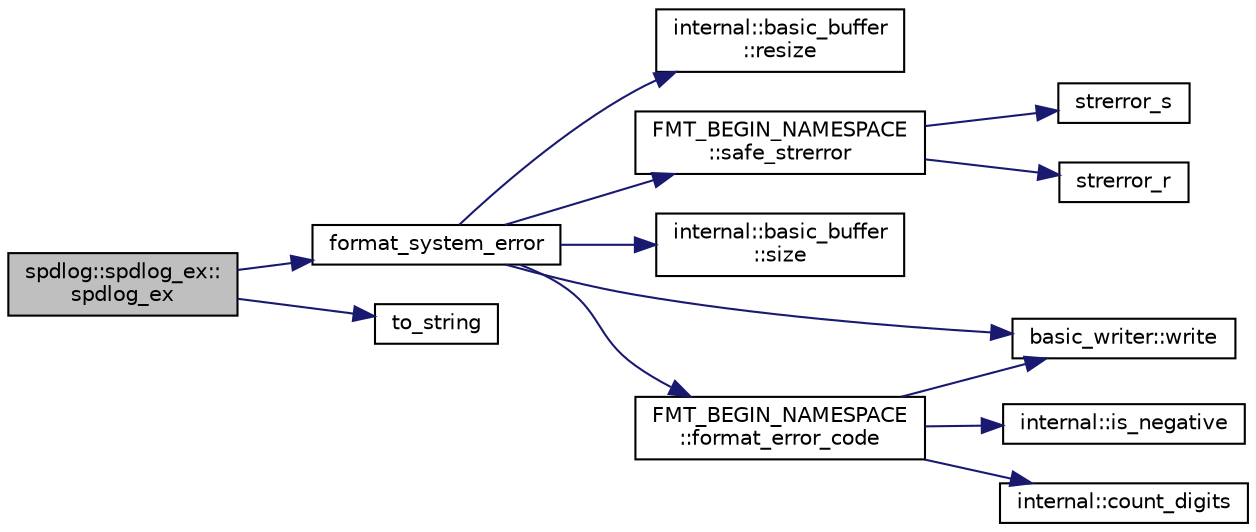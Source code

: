 digraph "spdlog::spdlog_ex::spdlog_ex"
{
  edge [fontname="Helvetica",fontsize="10",labelfontname="Helvetica",labelfontsize="10"];
  node [fontname="Helvetica",fontsize="10",shape=record];
  rankdir="LR";
  Node1 [label="spdlog::spdlog_ex::\lspdlog_ex",height=0.2,width=0.4,color="black", fillcolor="grey75", style="filled" fontcolor="black"];
  Node1 -> Node2 [color="midnightblue",fontsize="10",style="solid",fontname="Helvetica"];
  Node2 [label="format_system_error",height=0.2,width=0.4,color="black", fillcolor="white", style="filled",URL="$format_8h.html#ac99badb700e346dd1c86629e4e3b900d"];
  Node2 -> Node3 [color="midnightblue",fontsize="10",style="solid",fontname="Helvetica"];
  Node3 [label="internal::basic_buffer\l::resize",height=0.2,width=0.4,color="black", fillcolor="white", style="filled",URL="$classinternal_1_1basic__buffer.html#adbd2b147e114f0cc4573f734d4326669"];
  Node2 -> Node4 [color="midnightblue",fontsize="10",style="solid",fontname="Helvetica"];
  Node4 [label="FMT_BEGIN_NAMESPACE\l::safe_strerror",height=0.2,width=0.4,color="black", fillcolor="white", style="filled",URL="$namespace_f_m_t___b_e_g_i_n___n_a_m_e_s_p_a_c_e.html#a3770dc340d58166b701180e092935e12"];
  Node4 -> Node5 [color="midnightblue",fontsize="10",style="solid",fontname="Helvetica"];
  Node5 [label="strerror_s",height=0.2,width=0.4,color="black", fillcolor="white", style="filled",URL="$format-inl_8h.html#a3bbfb7ce6b764966d8cf5d018589375e"];
  Node4 -> Node6 [color="midnightblue",fontsize="10",style="solid",fontname="Helvetica"];
  Node6 [label="strerror_r",height=0.2,width=0.4,color="black", fillcolor="white", style="filled",URL="$format-inl_8h.html#a8307cb500850a7c5033cf64702e15990"];
  Node2 -> Node7 [color="midnightblue",fontsize="10",style="solid",fontname="Helvetica"];
  Node7 [label="internal::basic_buffer\l::size",height=0.2,width=0.4,color="black", fillcolor="white", style="filled",URL="$classinternal_1_1basic__buffer.html#abc95713c3873c5820f10105fe7c7af93"];
  Node2 -> Node8 [color="midnightblue",fontsize="10",style="solid",fontname="Helvetica"];
  Node8 [label="basic_writer::write",height=0.2,width=0.4,color="black", fillcolor="white", style="filled",URL="$classbasic__writer.html#a1d44923710a19cdeb09ca5e834641ea8"];
  Node2 -> Node9 [color="midnightblue",fontsize="10",style="solid",fontname="Helvetica"];
  Node9 [label="FMT_BEGIN_NAMESPACE\l::format_error_code",height=0.2,width=0.4,color="black", fillcolor="white", style="filled",URL="$namespace_f_m_t___b_e_g_i_n___n_a_m_e_s_p_a_c_e.html#ad71fe6b856abb34c3351b17daaaae709"];
  Node9 -> Node10 [color="midnightblue",fontsize="10",style="solid",fontname="Helvetica"];
  Node10 [label="internal::is_negative",height=0.2,width=0.4,color="black", fillcolor="white", style="filled",URL="$namespaceinternal.html#ac5822d6a6cf07ba173eae0ab2c53bf8c"];
  Node9 -> Node11 [color="midnightblue",fontsize="10",style="solid",fontname="Helvetica"];
  Node11 [label="internal::count_digits",height=0.2,width=0.4,color="black", fillcolor="white", style="filled",URL="$namespaceinternal.html#acd86a6b6cf0e4e395ebc162686dec65d"];
  Node9 -> Node8 [color="midnightblue",fontsize="10",style="solid",fontname="Helvetica"];
  Node1 -> Node12 [color="midnightblue",fontsize="10",style="solid",fontname="Helvetica"];
  Node12 [label="to_string",height=0.2,width=0.4,color="black", fillcolor="white", style="filled",URL="$format_8h.html#afe05b087244838ced775fa3f28134c34"];
}

